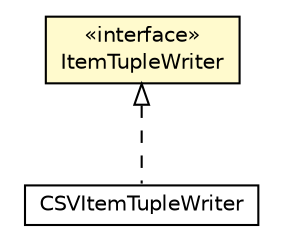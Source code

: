 #!/usr/local/bin/dot
#
# Class diagram 
# Generated by UMLGraph version 5.2 (http://www.umlgraph.org/)
#

digraph G {
	edge [fontname="Helvetica",fontsize=10,labelfontname="Helvetica",labelfontsize=10];
	node [fontname="Helvetica",fontsize=10,shape=plaintext];
	nodesep=0.25;
	ranksep=0.5;
	// com.isnotworking.recfwk.io.CSVItemTupleWriter
	c379 [label=<<table title="com.isnotworking.recfwk.io.CSVItemTupleWriter" border="0" cellborder="1" cellspacing="0" cellpadding="2" port="p" href="../io/CSVItemTupleWriter.html">
		<tr><td><table border="0" cellspacing="0" cellpadding="1">
<tr><td align="center" balign="center"> CSVItemTupleWriter </td></tr>
		</table></td></tr>
		</table>>, fontname="Helvetica", fontcolor="black", fontsize=10.0];
	// com.isnotworking.recfwk.model.ItemTupleWriter
	c384 [label=<<table title="com.isnotworking.recfwk.model.ItemTupleWriter" border="0" cellborder="1" cellspacing="0" cellpadding="2" port="p" bgcolor="lemonChiffon" href="./ItemTupleWriter.html">
		<tr><td><table border="0" cellspacing="0" cellpadding="1">
<tr><td align="center" balign="center"> &#171;interface&#187; </td></tr>
<tr><td align="center" balign="center"> ItemTupleWriter </td></tr>
		</table></td></tr>
		</table>>, fontname="Helvetica", fontcolor="black", fontsize=10.0];
	//com.isnotworking.recfwk.io.CSVItemTupleWriter implements com.isnotworking.recfwk.model.ItemTupleWriter
	c384:p -> c379:p [dir=back,arrowtail=empty,style=dashed];
}

